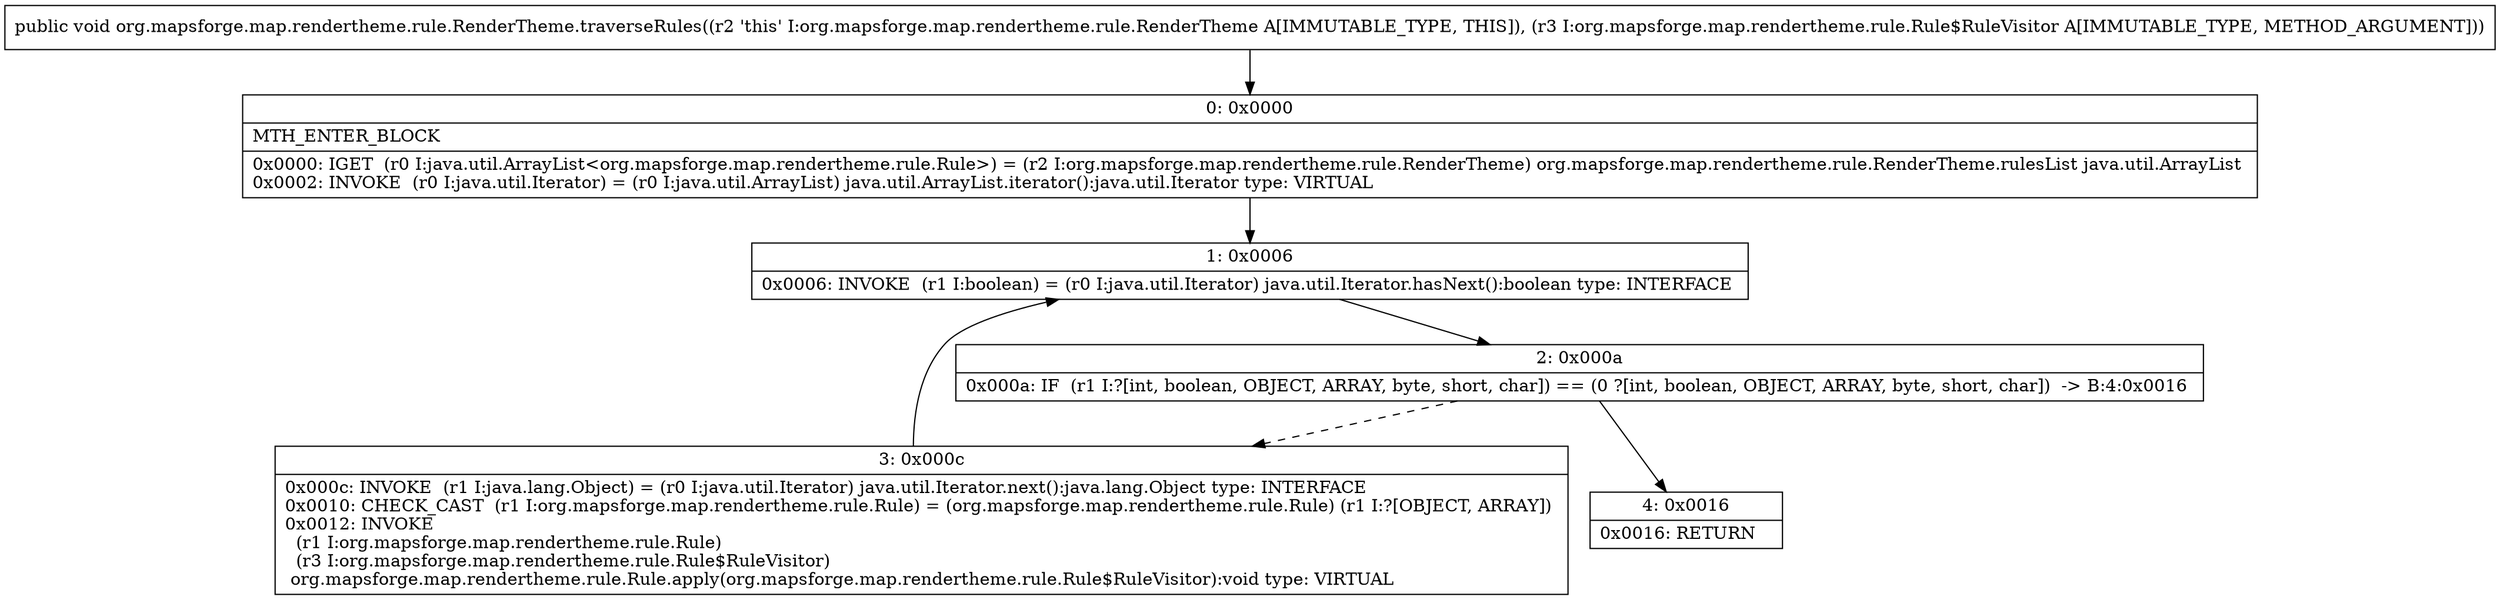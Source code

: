 digraph "CFG fororg.mapsforge.map.rendertheme.rule.RenderTheme.traverseRules(Lorg\/mapsforge\/map\/rendertheme\/rule\/Rule$RuleVisitor;)V" {
Node_0 [shape=record,label="{0\:\ 0x0000|MTH_ENTER_BLOCK\l|0x0000: IGET  (r0 I:java.util.ArrayList\<org.mapsforge.map.rendertheme.rule.Rule\>) = (r2 I:org.mapsforge.map.rendertheme.rule.RenderTheme) org.mapsforge.map.rendertheme.rule.RenderTheme.rulesList java.util.ArrayList \l0x0002: INVOKE  (r0 I:java.util.Iterator) = (r0 I:java.util.ArrayList) java.util.ArrayList.iterator():java.util.Iterator type: VIRTUAL \l}"];
Node_1 [shape=record,label="{1\:\ 0x0006|0x0006: INVOKE  (r1 I:boolean) = (r0 I:java.util.Iterator) java.util.Iterator.hasNext():boolean type: INTERFACE \l}"];
Node_2 [shape=record,label="{2\:\ 0x000a|0x000a: IF  (r1 I:?[int, boolean, OBJECT, ARRAY, byte, short, char]) == (0 ?[int, boolean, OBJECT, ARRAY, byte, short, char])  \-\> B:4:0x0016 \l}"];
Node_3 [shape=record,label="{3\:\ 0x000c|0x000c: INVOKE  (r1 I:java.lang.Object) = (r0 I:java.util.Iterator) java.util.Iterator.next():java.lang.Object type: INTERFACE \l0x0010: CHECK_CAST  (r1 I:org.mapsforge.map.rendertheme.rule.Rule) = (org.mapsforge.map.rendertheme.rule.Rule) (r1 I:?[OBJECT, ARRAY]) \l0x0012: INVOKE  \l  (r1 I:org.mapsforge.map.rendertheme.rule.Rule)\l  (r3 I:org.mapsforge.map.rendertheme.rule.Rule$RuleVisitor)\l org.mapsforge.map.rendertheme.rule.Rule.apply(org.mapsforge.map.rendertheme.rule.Rule$RuleVisitor):void type: VIRTUAL \l}"];
Node_4 [shape=record,label="{4\:\ 0x0016|0x0016: RETURN   \l}"];
MethodNode[shape=record,label="{public void org.mapsforge.map.rendertheme.rule.RenderTheme.traverseRules((r2 'this' I:org.mapsforge.map.rendertheme.rule.RenderTheme A[IMMUTABLE_TYPE, THIS]), (r3 I:org.mapsforge.map.rendertheme.rule.Rule$RuleVisitor A[IMMUTABLE_TYPE, METHOD_ARGUMENT])) }"];
MethodNode -> Node_0;
Node_0 -> Node_1;
Node_1 -> Node_2;
Node_2 -> Node_3[style=dashed];
Node_2 -> Node_4;
Node_3 -> Node_1;
}

